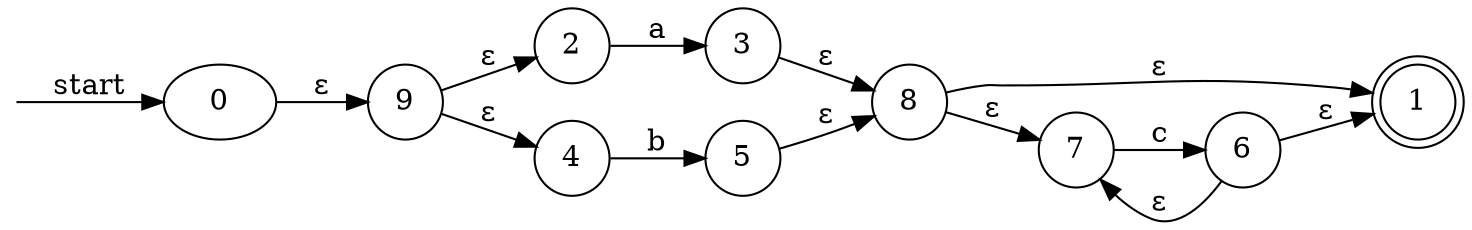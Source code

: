 digraph enfa {
    rankdir = LR;
    __start [style = invis, shape = point];
    __start -> "0" [ label = "start" ];
    node [shape = doublecircle]; "1"
    node [shape = circle];
    "2" -> "3" [ label = "a" ];
    "6" -> "7" [ label = "&epsilon;" ];
    "6" -> "1" [ label = "&epsilon;" ];
    "4" -> "5" [ label = "b" ];
    "5" -> "8" [ label = "&epsilon;" ];
    "8" -> "7" [ label = "&epsilon;" ];
    "8" -> "1" [ label = "&epsilon;" ];
    "0" -> "9" [ label = "&epsilon;" ];
    "3" -> "8" [ label = "&epsilon;" ];
    "9" -> "2" [ label = "&epsilon;" ];
    "9" -> "4" [ label = "&epsilon;" ];
    "7" -> "6" [ label = "c" ];
}
